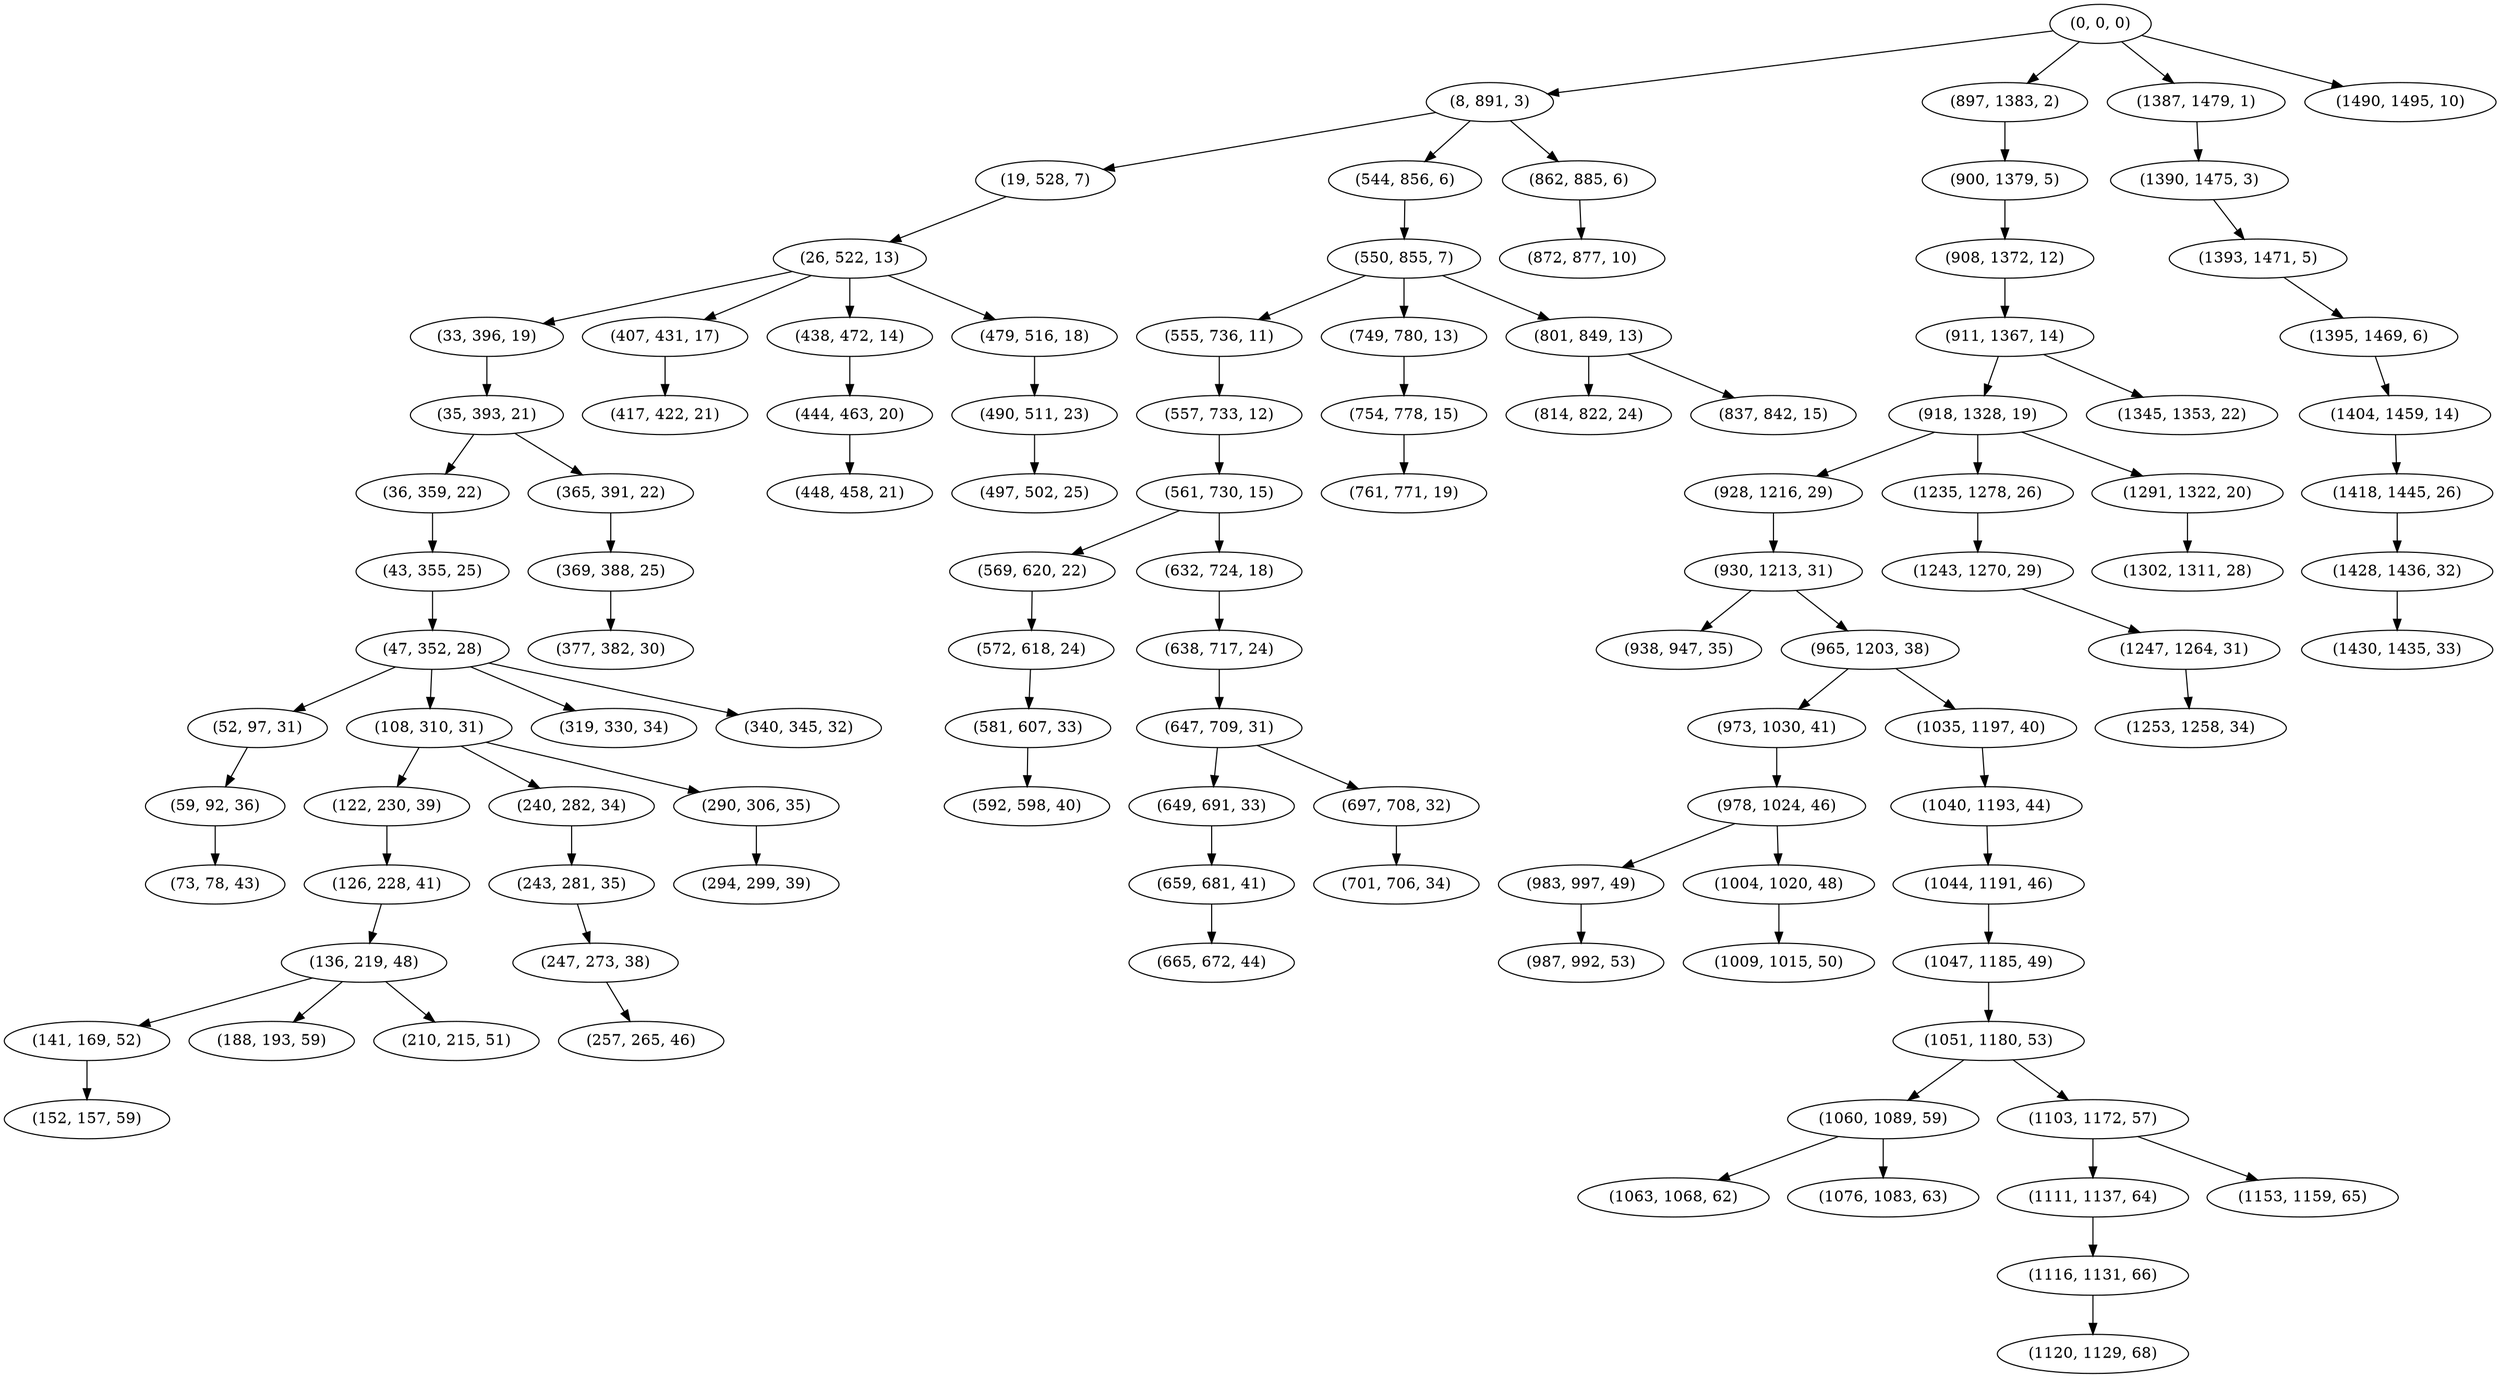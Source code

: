 digraph tree {
    "(0, 0, 0)";
    "(8, 891, 3)";
    "(19, 528, 7)";
    "(26, 522, 13)";
    "(33, 396, 19)";
    "(35, 393, 21)";
    "(36, 359, 22)";
    "(43, 355, 25)";
    "(47, 352, 28)";
    "(52, 97, 31)";
    "(59, 92, 36)";
    "(73, 78, 43)";
    "(108, 310, 31)";
    "(122, 230, 39)";
    "(126, 228, 41)";
    "(136, 219, 48)";
    "(141, 169, 52)";
    "(152, 157, 59)";
    "(188, 193, 59)";
    "(210, 215, 51)";
    "(240, 282, 34)";
    "(243, 281, 35)";
    "(247, 273, 38)";
    "(257, 265, 46)";
    "(290, 306, 35)";
    "(294, 299, 39)";
    "(319, 330, 34)";
    "(340, 345, 32)";
    "(365, 391, 22)";
    "(369, 388, 25)";
    "(377, 382, 30)";
    "(407, 431, 17)";
    "(417, 422, 21)";
    "(438, 472, 14)";
    "(444, 463, 20)";
    "(448, 458, 21)";
    "(479, 516, 18)";
    "(490, 511, 23)";
    "(497, 502, 25)";
    "(544, 856, 6)";
    "(550, 855, 7)";
    "(555, 736, 11)";
    "(557, 733, 12)";
    "(561, 730, 15)";
    "(569, 620, 22)";
    "(572, 618, 24)";
    "(581, 607, 33)";
    "(592, 598, 40)";
    "(632, 724, 18)";
    "(638, 717, 24)";
    "(647, 709, 31)";
    "(649, 691, 33)";
    "(659, 681, 41)";
    "(665, 672, 44)";
    "(697, 708, 32)";
    "(701, 706, 34)";
    "(749, 780, 13)";
    "(754, 778, 15)";
    "(761, 771, 19)";
    "(801, 849, 13)";
    "(814, 822, 24)";
    "(837, 842, 15)";
    "(862, 885, 6)";
    "(872, 877, 10)";
    "(897, 1383, 2)";
    "(900, 1379, 5)";
    "(908, 1372, 12)";
    "(911, 1367, 14)";
    "(918, 1328, 19)";
    "(928, 1216, 29)";
    "(930, 1213, 31)";
    "(938, 947, 35)";
    "(965, 1203, 38)";
    "(973, 1030, 41)";
    "(978, 1024, 46)";
    "(983, 997, 49)";
    "(987, 992, 53)";
    "(1004, 1020, 48)";
    "(1009, 1015, 50)";
    "(1035, 1197, 40)";
    "(1040, 1193, 44)";
    "(1044, 1191, 46)";
    "(1047, 1185, 49)";
    "(1051, 1180, 53)";
    "(1060, 1089, 59)";
    "(1063, 1068, 62)";
    "(1076, 1083, 63)";
    "(1103, 1172, 57)";
    "(1111, 1137, 64)";
    "(1116, 1131, 66)";
    "(1120, 1129, 68)";
    "(1153, 1159, 65)";
    "(1235, 1278, 26)";
    "(1243, 1270, 29)";
    "(1247, 1264, 31)";
    "(1253, 1258, 34)";
    "(1291, 1322, 20)";
    "(1302, 1311, 28)";
    "(1345, 1353, 22)";
    "(1387, 1479, 1)";
    "(1390, 1475, 3)";
    "(1393, 1471, 5)";
    "(1395, 1469, 6)";
    "(1404, 1459, 14)";
    "(1418, 1445, 26)";
    "(1428, 1436, 32)";
    "(1430, 1435, 33)";
    "(1490, 1495, 10)";
    "(0, 0, 0)" -> "(8, 891, 3)";
    "(0, 0, 0)" -> "(897, 1383, 2)";
    "(0, 0, 0)" -> "(1387, 1479, 1)";
    "(0, 0, 0)" -> "(1490, 1495, 10)";
    "(8, 891, 3)" -> "(19, 528, 7)";
    "(8, 891, 3)" -> "(544, 856, 6)";
    "(8, 891, 3)" -> "(862, 885, 6)";
    "(19, 528, 7)" -> "(26, 522, 13)";
    "(26, 522, 13)" -> "(33, 396, 19)";
    "(26, 522, 13)" -> "(407, 431, 17)";
    "(26, 522, 13)" -> "(438, 472, 14)";
    "(26, 522, 13)" -> "(479, 516, 18)";
    "(33, 396, 19)" -> "(35, 393, 21)";
    "(35, 393, 21)" -> "(36, 359, 22)";
    "(35, 393, 21)" -> "(365, 391, 22)";
    "(36, 359, 22)" -> "(43, 355, 25)";
    "(43, 355, 25)" -> "(47, 352, 28)";
    "(47, 352, 28)" -> "(52, 97, 31)";
    "(47, 352, 28)" -> "(108, 310, 31)";
    "(47, 352, 28)" -> "(319, 330, 34)";
    "(47, 352, 28)" -> "(340, 345, 32)";
    "(52, 97, 31)" -> "(59, 92, 36)";
    "(59, 92, 36)" -> "(73, 78, 43)";
    "(108, 310, 31)" -> "(122, 230, 39)";
    "(108, 310, 31)" -> "(240, 282, 34)";
    "(108, 310, 31)" -> "(290, 306, 35)";
    "(122, 230, 39)" -> "(126, 228, 41)";
    "(126, 228, 41)" -> "(136, 219, 48)";
    "(136, 219, 48)" -> "(141, 169, 52)";
    "(136, 219, 48)" -> "(188, 193, 59)";
    "(136, 219, 48)" -> "(210, 215, 51)";
    "(141, 169, 52)" -> "(152, 157, 59)";
    "(240, 282, 34)" -> "(243, 281, 35)";
    "(243, 281, 35)" -> "(247, 273, 38)";
    "(247, 273, 38)" -> "(257, 265, 46)";
    "(290, 306, 35)" -> "(294, 299, 39)";
    "(365, 391, 22)" -> "(369, 388, 25)";
    "(369, 388, 25)" -> "(377, 382, 30)";
    "(407, 431, 17)" -> "(417, 422, 21)";
    "(438, 472, 14)" -> "(444, 463, 20)";
    "(444, 463, 20)" -> "(448, 458, 21)";
    "(479, 516, 18)" -> "(490, 511, 23)";
    "(490, 511, 23)" -> "(497, 502, 25)";
    "(544, 856, 6)" -> "(550, 855, 7)";
    "(550, 855, 7)" -> "(555, 736, 11)";
    "(550, 855, 7)" -> "(749, 780, 13)";
    "(550, 855, 7)" -> "(801, 849, 13)";
    "(555, 736, 11)" -> "(557, 733, 12)";
    "(557, 733, 12)" -> "(561, 730, 15)";
    "(561, 730, 15)" -> "(569, 620, 22)";
    "(561, 730, 15)" -> "(632, 724, 18)";
    "(569, 620, 22)" -> "(572, 618, 24)";
    "(572, 618, 24)" -> "(581, 607, 33)";
    "(581, 607, 33)" -> "(592, 598, 40)";
    "(632, 724, 18)" -> "(638, 717, 24)";
    "(638, 717, 24)" -> "(647, 709, 31)";
    "(647, 709, 31)" -> "(649, 691, 33)";
    "(647, 709, 31)" -> "(697, 708, 32)";
    "(649, 691, 33)" -> "(659, 681, 41)";
    "(659, 681, 41)" -> "(665, 672, 44)";
    "(697, 708, 32)" -> "(701, 706, 34)";
    "(749, 780, 13)" -> "(754, 778, 15)";
    "(754, 778, 15)" -> "(761, 771, 19)";
    "(801, 849, 13)" -> "(814, 822, 24)";
    "(801, 849, 13)" -> "(837, 842, 15)";
    "(862, 885, 6)" -> "(872, 877, 10)";
    "(897, 1383, 2)" -> "(900, 1379, 5)";
    "(900, 1379, 5)" -> "(908, 1372, 12)";
    "(908, 1372, 12)" -> "(911, 1367, 14)";
    "(911, 1367, 14)" -> "(918, 1328, 19)";
    "(911, 1367, 14)" -> "(1345, 1353, 22)";
    "(918, 1328, 19)" -> "(928, 1216, 29)";
    "(918, 1328, 19)" -> "(1235, 1278, 26)";
    "(918, 1328, 19)" -> "(1291, 1322, 20)";
    "(928, 1216, 29)" -> "(930, 1213, 31)";
    "(930, 1213, 31)" -> "(938, 947, 35)";
    "(930, 1213, 31)" -> "(965, 1203, 38)";
    "(965, 1203, 38)" -> "(973, 1030, 41)";
    "(965, 1203, 38)" -> "(1035, 1197, 40)";
    "(973, 1030, 41)" -> "(978, 1024, 46)";
    "(978, 1024, 46)" -> "(983, 997, 49)";
    "(978, 1024, 46)" -> "(1004, 1020, 48)";
    "(983, 997, 49)" -> "(987, 992, 53)";
    "(1004, 1020, 48)" -> "(1009, 1015, 50)";
    "(1035, 1197, 40)" -> "(1040, 1193, 44)";
    "(1040, 1193, 44)" -> "(1044, 1191, 46)";
    "(1044, 1191, 46)" -> "(1047, 1185, 49)";
    "(1047, 1185, 49)" -> "(1051, 1180, 53)";
    "(1051, 1180, 53)" -> "(1060, 1089, 59)";
    "(1051, 1180, 53)" -> "(1103, 1172, 57)";
    "(1060, 1089, 59)" -> "(1063, 1068, 62)";
    "(1060, 1089, 59)" -> "(1076, 1083, 63)";
    "(1103, 1172, 57)" -> "(1111, 1137, 64)";
    "(1103, 1172, 57)" -> "(1153, 1159, 65)";
    "(1111, 1137, 64)" -> "(1116, 1131, 66)";
    "(1116, 1131, 66)" -> "(1120, 1129, 68)";
    "(1235, 1278, 26)" -> "(1243, 1270, 29)";
    "(1243, 1270, 29)" -> "(1247, 1264, 31)";
    "(1247, 1264, 31)" -> "(1253, 1258, 34)";
    "(1291, 1322, 20)" -> "(1302, 1311, 28)";
    "(1387, 1479, 1)" -> "(1390, 1475, 3)";
    "(1390, 1475, 3)" -> "(1393, 1471, 5)";
    "(1393, 1471, 5)" -> "(1395, 1469, 6)";
    "(1395, 1469, 6)" -> "(1404, 1459, 14)";
    "(1404, 1459, 14)" -> "(1418, 1445, 26)";
    "(1418, 1445, 26)" -> "(1428, 1436, 32)";
    "(1428, 1436, 32)" -> "(1430, 1435, 33)";
}
